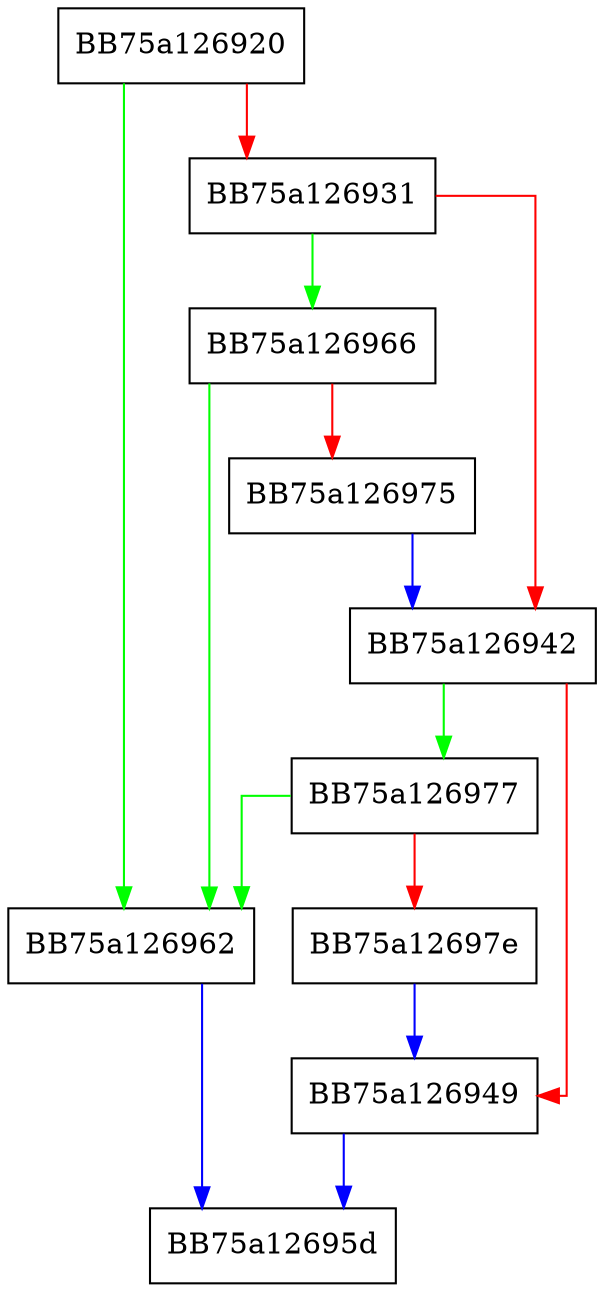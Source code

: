 digraph match_wild {
  node [shape="box"];
  graph [splines=ortho];
  BB75a126920 -> BB75a126962 [color="green"];
  BB75a126920 -> BB75a126931 [color="red"];
  BB75a126931 -> BB75a126966 [color="green"];
  BB75a126931 -> BB75a126942 [color="red"];
  BB75a126942 -> BB75a126977 [color="green"];
  BB75a126942 -> BB75a126949 [color="red"];
  BB75a126949 -> BB75a12695d [color="blue"];
  BB75a126962 -> BB75a12695d [color="blue"];
  BB75a126966 -> BB75a126962 [color="green"];
  BB75a126966 -> BB75a126975 [color="red"];
  BB75a126975 -> BB75a126942 [color="blue"];
  BB75a126977 -> BB75a126962 [color="green"];
  BB75a126977 -> BB75a12697e [color="red"];
  BB75a12697e -> BB75a126949 [color="blue"];
}